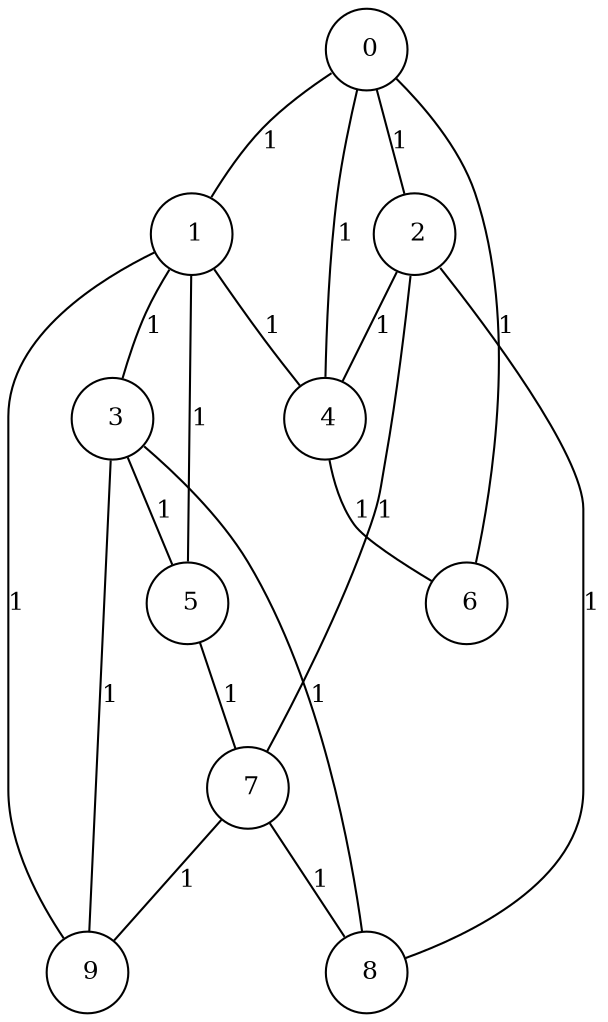 graph G {
size="8.5,11;"
ratio = "expand;"
fixedsize="true;"
overlap="scale;"
node[shape=circle,width=.12,hight=.12,fontsize=12]
edge[fontsize=12]

0[label=" 0" color=black, pos="1.7188672,2.6778124!"];
1[label=" 1" color=black, pos="2.0328927,0.68572179!"];
2[label=" 2" color=black, pos="1.6189583,2.5678311!"];
3[label=" 3" color=black, pos="2.0057091,0.26157032!"];
4[label=" 4" color=black, pos="2.8575552,0.34135447!"];
5[label=" 5" color=black, pos="0.87900944,0.31322955!"];
6[label=" 6" color=black, pos="2.1862648,2.503461!"];
7[label=" 7" color=black, pos="0.67565406,0.19111164!"];
8[label=" 8" color=black, pos="0.70606673,0.54739709!"];
9[label=" 9" color=black, pos="2.9324846,2.9265758!"];
0--1[label="1"]
0--2[label="1"]
0--4[label="1"]
0--6[label="1"]
1--3[label="1"]
1--4[label="1"]
1--5[label="1"]
1--9[label="1"]
2--4[label="1"]
2--7[label="1"]
2--8[label="1"]
3--5[label="1"]
3--8[label="1"]
3--9[label="1"]
4--6[label="1"]
5--7[label="1"]
7--8[label="1"]
7--9[label="1"]

}
